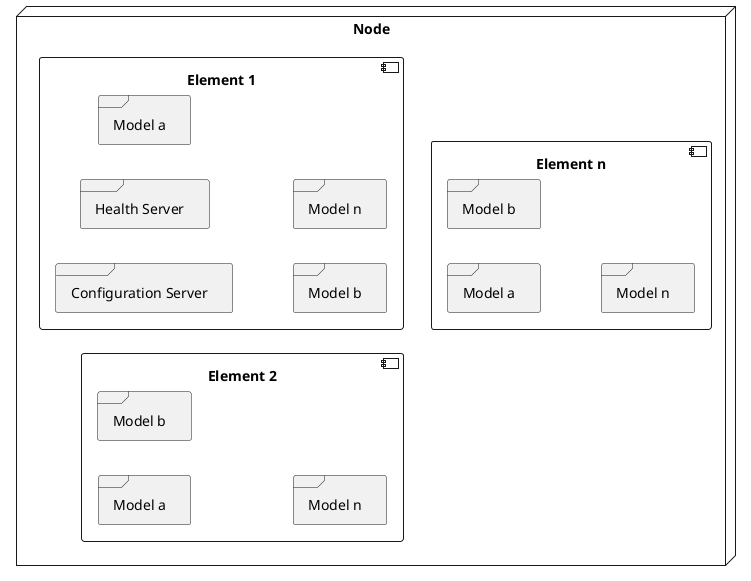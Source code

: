 @startuml
left to right direction

node Node {
    component "Element 1" as element1 {
        frame "Configuration Server" as configserver
        frame "Health Server" as healthserver
        frame "Model a" as model1a
        frame "Model b" as model1b
        frame "Model n" as model1n
    }
    component "Element 2" as element2 {
        frame "Model a" as model2a
        frame "Model b" as model2b
        frame "Model n" as model2n
    }
    component "Element n" as elementn {
        frame "Model a" as model3a
        frame "Model b" as model3b
        frame "Model n" as model3n
    }
}

@enduml
